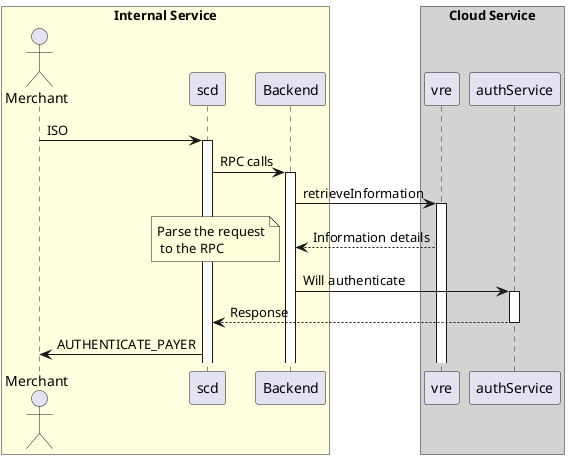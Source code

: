 @startuml

box "Internal Service" #LightYellow
actor Merchant as A0
participant scd as A1

A0 -> A1: ISO
activate A1

A1 -> Backend: RPC calls
activate Backend

end box

box "Cloud Service" #LightGrey
Backend -> vre: retrieveInformation

activate vre
vre --> Backend: Information details

note left: Parse the request\n to the RPC

Backend -> authService ++ : Will authenticate
end box
authService --> A1 --: Response

A1 -> A0:  AUTHENTICATE_PAYER

@enduml